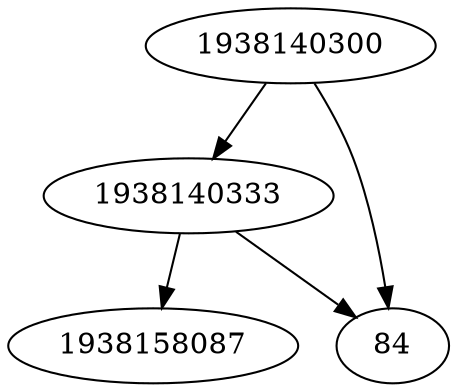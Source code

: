 strict digraph  {
1938158087;
1938140300;
1938140333;
84;
1938140300 -> 1938140333;
1938140300 -> 84;
1938140333 -> 1938158087;
1938140333 -> 84;
}
